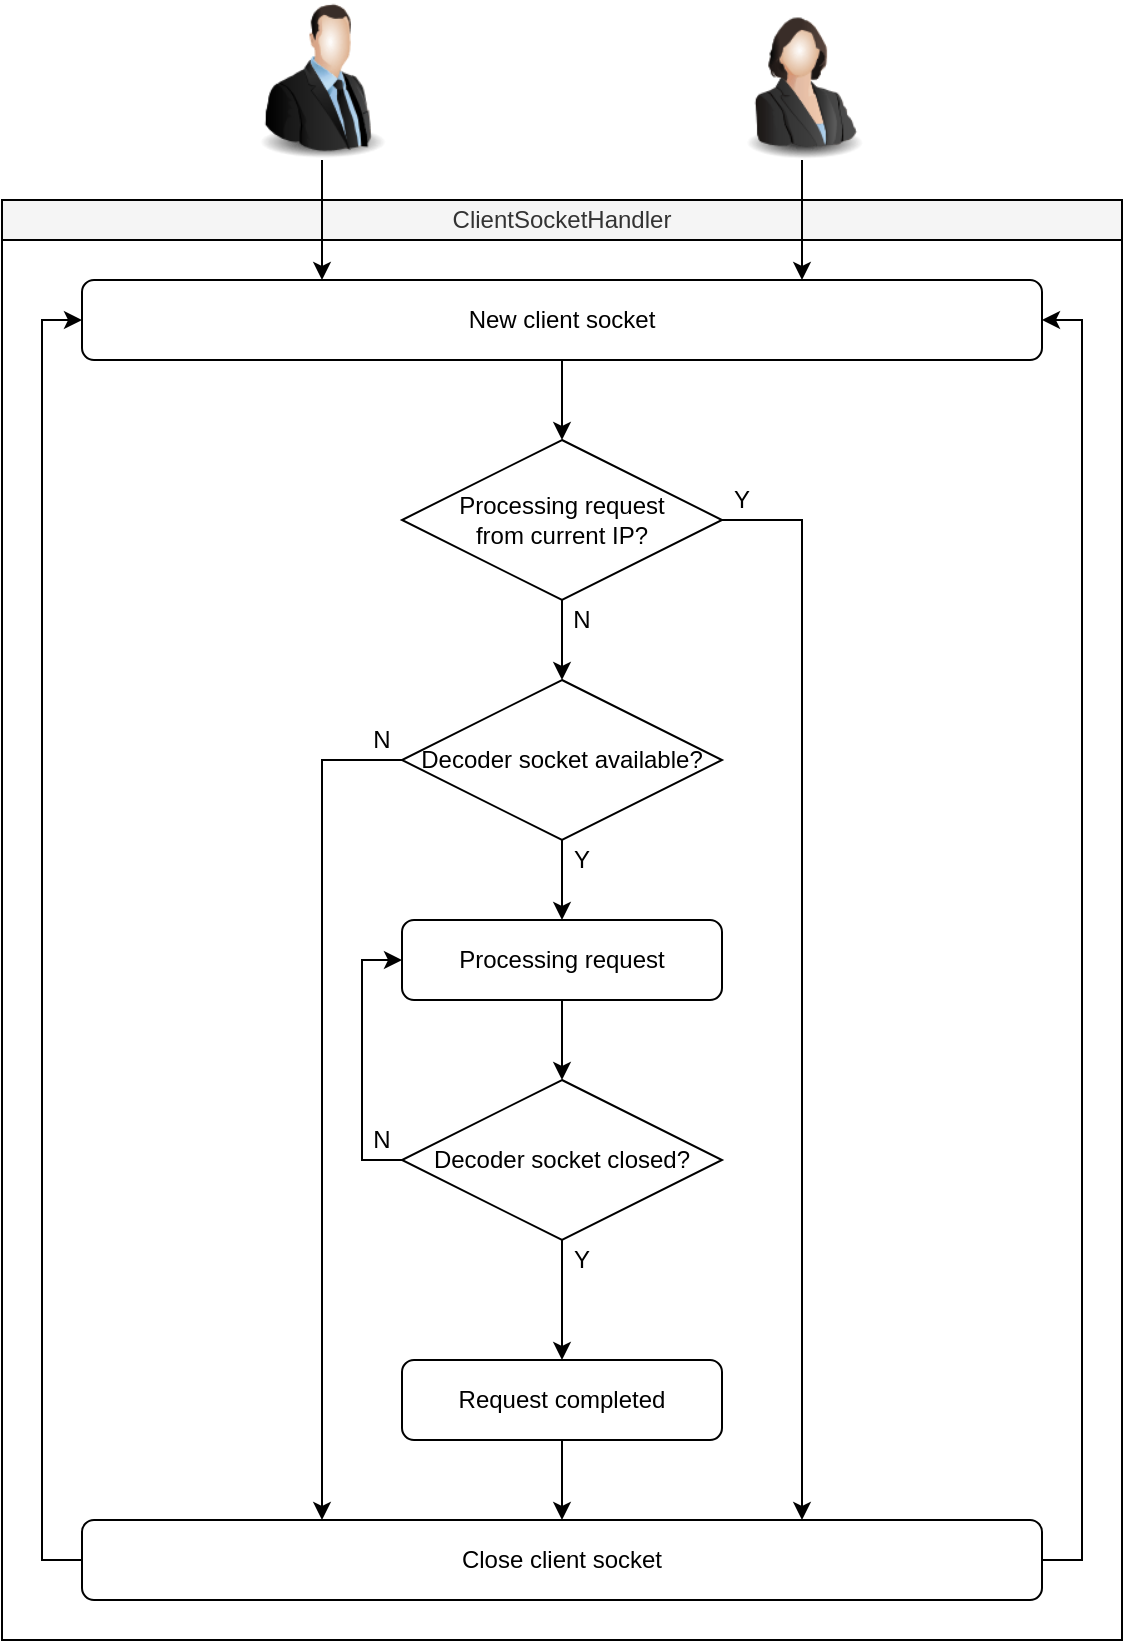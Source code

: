<mxfile version="13.0.1" type="github">
  <diagram id="P-4YUSwAOLVj5vfewqgt" name="Page-1">
    <mxGraphModel dx="1699" dy="987" grid="1" gridSize="10" guides="1" tooltips="1" connect="1" arrows="1" fold="1" page="1" pageScale="1" pageWidth="827" pageHeight="1169" math="0" shadow="0">
      <root>
        <mxCell id="0" />
        <mxCell id="1" parent="0" />
        <mxCell id="rYlfQtHNiUckKWKj5z0R-1" value="ClientSocketHandler" style="rounded=0;whiteSpace=wrap;html=1;fillColor=#f5f5f5;strokeColor=#000000;fontColor=#333333;" vertex="1" parent="1">
          <mxGeometry x="40" y="140" width="560" height="20" as="geometry" />
        </mxCell>
        <mxCell id="rYlfQtHNiUckKWKj5z0R-2" value="" style="rounded=0;whiteSpace=wrap;html=1;fillColor=none;" vertex="1" parent="1">
          <mxGeometry x="40" y="160" width="560" height="700" as="geometry" />
        </mxCell>
        <mxCell id="rYlfQtHNiUckKWKj5z0R-3" style="edgeStyle=orthogonalEdgeStyle;rounded=0;orthogonalLoop=1;jettySize=auto;html=1;exitX=0.5;exitY=1;exitDx=0;exitDy=0;entryX=0.25;entryY=0;entryDx=0;entryDy=0;endArrow=classic;endFill=1;" edge="1" parent="1" source="rYlfQtHNiUckKWKj5z0R-4" target="rYlfQtHNiUckKWKj5z0R-8">
          <mxGeometry relative="1" as="geometry" />
        </mxCell>
        <mxCell id="rYlfQtHNiUckKWKj5z0R-4" value="" style="image;html=1;labelBackgroundColor=#ffffff;image=img/lib/clip_art/people/Suit_Man_128x128.png" vertex="1" parent="1">
          <mxGeometry x="160" y="40" width="80" height="80" as="geometry" />
        </mxCell>
        <mxCell id="rYlfQtHNiUckKWKj5z0R-5" style="edgeStyle=orthogonalEdgeStyle;rounded=0;orthogonalLoop=1;jettySize=auto;html=1;exitX=0.5;exitY=1;exitDx=0;exitDy=0;entryX=0.75;entryY=0;entryDx=0;entryDy=0;endArrow=classic;endFill=1;" edge="1" parent="1" source="rYlfQtHNiUckKWKj5z0R-6" target="rYlfQtHNiUckKWKj5z0R-8">
          <mxGeometry relative="1" as="geometry" />
        </mxCell>
        <mxCell id="rYlfQtHNiUckKWKj5z0R-6" value="" style="image;html=1;labelBackgroundColor=#ffffff;image=img/lib/clip_art/people/Suit_Woman_128x128.png" vertex="1" parent="1">
          <mxGeometry x="400" y="40" width="80" height="80" as="geometry" />
        </mxCell>
        <mxCell id="rYlfQtHNiUckKWKj5z0R-7" style="edgeStyle=orthogonalEdgeStyle;rounded=0;orthogonalLoop=1;jettySize=auto;html=1;exitX=0.5;exitY=1;exitDx=0;exitDy=0;entryX=0.5;entryY=0;entryDx=0;entryDy=0;endArrow=classic;endFill=1;" edge="1" parent="1" source="rYlfQtHNiUckKWKj5z0R-8" target="rYlfQtHNiUckKWKj5z0R-21">
          <mxGeometry relative="1" as="geometry" />
        </mxCell>
        <mxCell id="rYlfQtHNiUckKWKj5z0R-8" value="New client socket" style="rounded=1;whiteSpace=wrap;html=1;fillColor=none;" vertex="1" parent="1">
          <mxGeometry x="80" y="180" width="480" height="40" as="geometry" />
        </mxCell>
        <mxCell id="rYlfQtHNiUckKWKj5z0R-9" style="edgeStyle=orthogonalEdgeStyle;rounded=0;orthogonalLoop=1;jettySize=auto;html=1;exitX=0;exitY=0.5;exitDx=0;exitDy=0;entryX=0.25;entryY=0;entryDx=0;entryDy=0;endArrow=classic;endFill=1;" edge="1" parent="1" source="rYlfQtHNiUckKWKj5z0R-11" target="rYlfQtHNiUckKWKj5z0R-14">
          <mxGeometry relative="1" as="geometry">
            <Array as="points">
              <mxPoint x="200" y="420" />
            </Array>
          </mxGeometry>
        </mxCell>
        <mxCell id="rYlfQtHNiUckKWKj5z0R-10" style="edgeStyle=orthogonalEdgeStyle;rounded=0;orthogonalLoop=1;jettySize=auto;html=1;exitX=0.5;exitY=1;exitDx=0;exitDy=0;entryX=0.5;entryY=0;entryDx=0;entryDy=0;endArrow=classic;endFill=1;" edge="1" parent="1" source="rYlfQtHNiUckKWKj5z0R-11" target="rYlfQtHNiUckKWKj5z0R-16">
          <mxGeometry relative="1" as="geometry" />
        </mxCell>
        <mxCell id="rYlfQtHNiUckKWKj5z0R-11" value="Decoder socket available?" style="rhombus;whiteSpace=wrap;html=1;fillColor=none;" vertex="1" parent="1">
          <mxGeometry x="240" y="380" width="160" height="80" as="geometry" />
        </mxCell>
        <mxCell id="rYlfQtHNiUckKWKj5z0R-12" style="edgeStyle=orthogonalEdgeStyle;rounded=0;orthogonalLoop=1;jettySize=auto;html=1;exitX=0;exitY=0.5;exitDx=0;exitDy=0;entryX=0;entryY=0.5;entryDx=0;entryDy=0;" edge="1" parent="1" source="rYlfQtHNiUckKWKj5z0R-14" target="rYlfQtHNiUckKWKj5z0R-8">
          <mxGeometry relative="1" as="geometry">
            <Array as="points">
              <mxPoint x="60" y="820" />
              <mxPoint x="60" y="200" />
            </Array>
          </mxGeometry>
        </mxCell>
        <mxCell id="rYlfQtHNiUckKWKj5z0R-13" style="edgeStyle=orthogonalEdgeStyle;rounded=0;orthogonalLoop=1;jettySize=auto;html=1;exitX=1;exitY=0.5;exitDx=0;exitDy=0;entryX=1;entryY=0.5;entryDx=0;entryDy=0;endArrow=classic;endFill=1;" edge="1" parent="1" source="rYlfQtHNiUckKWKj5z0R-14" target="rYlfQtHNiUckKWKj5z0R-8">
          <mxGeometry relative="1" as="geometry">
            <Array as="points">
              <mxPoint x="580" y="820" />
              <mxPoint x="580" y="200" />
            </Array>
          </mxGeometry>
        </mxCell>
        <mxCell id="rYlfQtHNiUckKWKj5z0R-14" value="Close client socket" style="rounded=1;whiteSpace=wrap;html=1;fillColor=none;" vertex="1" parent="1">
          <mxGeometry x="80" y="800" width="480" height="40" as="geometry" />
        </mxCell>
        <mxCell id="rYlfQtHNiUckKWKj5z0R-15" style="edgeStyle=orthogonalEdgeStyle;rounded=0;orthogonalLoop=1;jettySize=auto;html=1;exitX=0.5;exitY=1;exitDx=0;exitDy=0;entryX=0.5;entryY=0;entryDx=0;entryDy=0;endArrow=classic;endFill=1;" edge="1" parent="1" source="rYlfQtHNiUckKWKj5z0R-16" target="rYlfQtHNiUckKWKj5z0R-26">
          <mxGeometry relative="1" as="geometry" />
        </mxCell>
        <mxCell id="rYlfQtHNiUckKWKj5z0R-16" value="Processing request" style="rounded=1;whiteSpace=wrap;html=1;fillColor=none;" vertex="1" parent="1">
          <mxGeometry x="240" y="500" width="160" height="40" as="geometry" />
        </mxCell>
        <mxCell id="rYlfQtHNiUckKWKj5z0R-17" style="edgeStyle=orthogonalEdgeStyle;rounded=0;orthogonalLoop=1;jettySize=auto;html=1;exitX=0.5;exitY=1;exitDx=0;exitDy=0;entryX=0.5;entryY=0;entryDx=0;entryDy=0;endArrow=classic;endFill=1;" edge="1" parent="1" source="rYlfQtHNiUckKWKj5z0R-18" target="rYlfQtHNiUckKWKj5z0R-14">
          <mxGeometry relative="1" as="geometry" />
        </mxCell>
        <mxCell id="rYlfQtHNiUckKWKj5z0R-18" value="Request completed" style="rounded=1;whiteSpace=wrap;html=1;fillColor=none;" vertex="1" parent="1">
          <mxGeometry x="240" y="720" width="160" height="40" as="geometry" />
        </mxCell>
        <mxCell id="rYlfQtHNiUckKWKj5z0R-19" style="edgeStyle=orthogonalEdgeStyle;rounded=0;orthogonalLoop=1;jettySize=auto;html=1;exitX=0.5;exitY=1;exitDx=0;exitDy=0;entryX=0.5;entryY=0;entryDx=0;entryDy=0;endArrow=classic;endFill=1;" edge="1" parent="1" source="rYlfQtHNiUckKWKj5z0R-21" target="rYlfQtHNiUckKWKj5z0R-11">
          <mxGeometry relative="1" as="geometry" />
        </mxCell>
        <mxCell id="rYlfQtHNiUckKWKj5z0R-20" style="edgeStyle=orthogonalEdgeStyle;rounded=0;orthogonalLoop=1;jettySize=auto;html=1;exitX=1;exitY=0.5;exitDx=0;exitDy=0;entryX=0.75;entryY=0;entryDx=0;entryDy=0;endArrow=classic;endFill=1;" edge="1" parent="1" source="rYlfQtHNiUckKWKj5z0R-21" target="rYlfQtHNiUckKWKj5z0R-14">
          <mxGeometry relative="1" as="geometry" />
        </mxCell>
        <mxCell id="rYlfQtHNiUckKWKj5z0R-21" value="Processing request &lt;br&gt;from current IP?" style="rhombus;whiteSpace=wrap;html=1;fillColor=none;" vertex="1" parent="1">
          <mxGeometry x="240" y="260" width="160" height="80" as="geometry" />
        </mxCell>
        <mxCell id="rYlfQtHNiUckKWKj5z0R-22" value="N" style="text;html=1;strokeColor=none;fillColor=none;align=center;verticalAlign=middle;whiteSpace=wrap;rounded=0;" vertex="1" parent="1">
          <mxGeometry x="320" y="340" width="20" height="20" as="geometry" />
        </mxCell>
        <mxCell id="rYlfQtHNiUckKWKj5z0R-23" value="Y" style="text;html=1;strokeColor=none;fillColor=none;align=center;verticalAlign=middle;whiteSpace=wrap;rounded=0;" vertex="1" parent="1">
          <mxGeometry x="400" y="280" width="20" height="20" as="geometry" />
        </mxCell>
        <mxCell id="rYlfQtHNiUckKWKj5z0R-24" style="edgeStyle=orthogonalEdgeStyle;rounded=0;orthogonalLoop=1;jettySize=auto;html=1;exitX=0;exitY=0.5;exitDx=0;exitDy=0;entryX=0;entryY=0.5;entryDx=0;entryDy=0;endArrow=classic;endFill=1;" edge="1" parent="1" source="rYlfQtHNiUckKWKj5z0R-26" target="rYlfQtHNiUckKWKj5z0R-16">
          <mxGeometry relative="1" as="geometry" />
        </mxCell>
        <mxCell id="rYlfQtHNiUckKWKj5z0R-25" style="edgeStyle=orthogonalEdgeStyle;rounded=0;orthogonalLoop=1;jettySize=auto;html=1;exitX=0.5;exitY=1;exitDx=0;exitDy=0;entryX=0.5;entryY=0;entryDx=0;entryDy=0;endArrow=classic;endFill=1;" edge="1" parent="1" source="rYlfQtHNiUckKWKj5z0R-26" target="rYlfQtHNiUckKWKj5z0R-18">
          <mxGeometry relative="1" as="geometry" />
        </mxCell>
        <mxCell id="rYlfQtHNiUckKWKj5z0R-26" value="Decoder socket closed?" style="rhombus;whiteSpace=wrap;html=1;fillColor=none;" vertex="1" parent="1">
          <mxGeometry x="240" y="580" width="160" height="80" as="geometry" />
        </mxCell>
        <mxCell id="rYlfQtHNiUckKWKj5z0R-27" value="N" style="text;html=1;strokeColor=none;fillColor=none;align=center;verticalAlign=middle;whiteSpace=wrap;rounded=0;" vertex="1" parent="1">
          <mxGeometry x="220" y="400" width="20" height="20" as="geometry" />
        </mxCell>
        <mxCell id="rYlfQtHNiUckKWKj5z0R-28" value="Y" style="text;html=1;strokeColor=none;fillColor=none;align=center;verticalAlign=middle;whiteSpace=wrap;rounded=0;" vertex="1" parent="1">
          <mxGeometry x="320" y="460" width="20" height="20" as="geometry" />
        </mxCell>
        <mxCell id="rYlfQtHNiUckKWKj5z0R-29" value="Y" style="text;html=1;strokeColor=none;fillColor=none;align=center;verticalAlign=middle;whiteSpace=wrap;rounded=0;" vertex="1" parent="1">
          <mxGeometry x="320" y="660" width="20" height="20" as="geometry" />
        </mxCell>
        <mxCell id="rYlfQtHNiUckKWKj5z0R-30" value="N" style="text;html=1;strokeColor=none;fillColor=none;align=center;verticalAlign=middle;whiteSpace=wrap;rounded=0;" vertex="1" parent="1">
          <mxGeometry x="220" y="600" width="20" height="20" as="geometry" />
        </mxCell>
      </root>
    </mxGraphModel>
  </diagram>
</mxfile>
